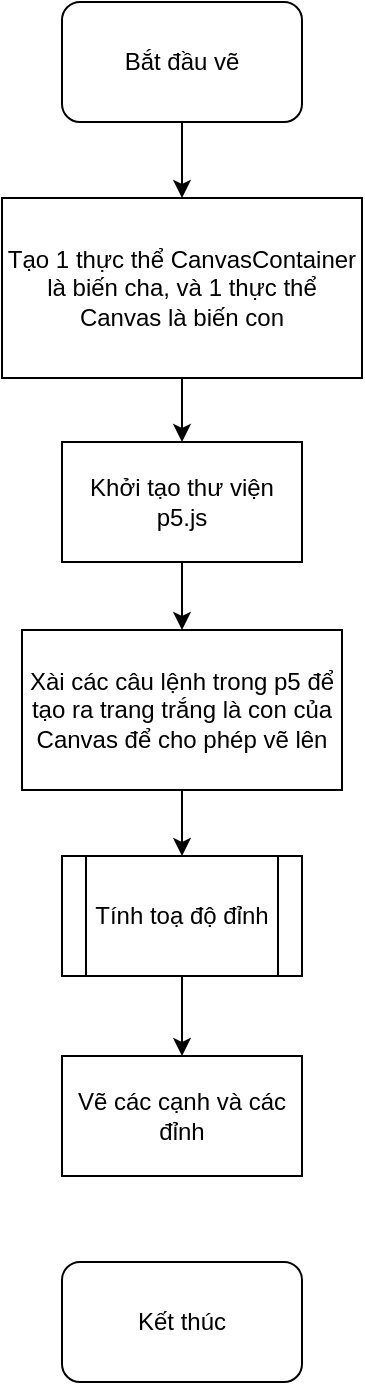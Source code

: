 <mxfile version="24.7.17">
  <diagram name="Page-1" id="yyaRhcON31kIHrcWDbR-">
    <mxGraphModel dx="1434" dy="844" grid="1" gridSize="10" guides="1" tooltips="1" connect="1" arrows="1" fold="1" page="1" pageScale="1" pageWidth="850" pageHeight="1100" math="0" shadow="0">
      <root>
        <mxCell id="0" />
        <mxCell id="1" parent="0" />
        <mxCell id="x27Txz3bOXTSNgH1oQVg-8" style="edgeStyle=orthogonalEdgeStyle;rounded=0;orthogonalLoop=1;jettySize=auto;html=1;exitX=0.5;exitY=1;exitDx=0;exitDy=0;entryX=0.5;entryY=0;entryDx=0;entryDy=0;" edge="1" parent="1" source="x27Txz3bOXTSNgH1oQVg-1" target="x27Txz3bOXTSNgH1oQVg-2">
          <mxGeometry relative="1" as="geometry" />
        </mxCell>
        <mxCell id="x27Txz3bOXTSNgH1oQVg-1" value="Bắt đầu vẽ" style="rounded=1;whiteSpace=wrap;html=1;" vertex="1" parent="1">
          <mxGeometry x="365" y="30" width="120" height="60" as="geometry" />
        </mxCell>
        <mxCell id="x27Txz3bOXTSNgH1oQVg-9" style="edgeStyle=orthogonalEdgeStyle;rounded=0;orthogonalLoop=1;jettySize=auto;html=1;exitX=0.5;exitY=1;exitDx=0;exitDy=0;entryX=0.5;entryY=0;entryDx=0;entryDy=0;" edge="1" parent="1" source="x27Txz3bOXTSNgH1oQVg-2" target="x27Txz3bOXTSNgH1oQVg-4">
          <mxGeometry relative="1" as="geometry" />
        </mxCell>
        <mxCell id="x27Txz3bOXTSNgH1oQVg-2" value="Tạo 1 thực thể CanvasContainer là biến cha, và 1 thực thể Canvas là biến con" style="rounded=0;whiteSpace=wrap;html=1;" vertex="1" parent="1">
          <mxGeometry x="335" y="128" width="180" height="90" as="geometry" />
        </mxCell>
        <mxCell id="x27Txz3bOXTSNgH1oQVg-10" style="edgeStyle=orthogonalEdgeStyle;rounded=0;orthogonalLoop=1;jettySize=auto;html=1;exitX=0.5;exitY=1;exitDx=0;exitDy=0;entryX=0.5;entryY=0;entryDx=0;entryDy=0;" edge="1" parent="1" source="x27Txz3bOXTSNgH1oQVg-4" target="x27Txz3bOXTSNgH1oQVg-6">
          <mxGeometry relative="1" as="geometry" />
        </mxCell>
        <mxCell id="x27Txz3bOXTSNgH1oQVg-4" value="Khởi tạo thư viện p5.js" style="rounded=0;whiteSpace=wrap;html=1;" vertex="1" parent="1">
          <mxGeometry x="365" y="250" width="120" height="60" as="geometry" />
        </mxCell>
        <mxCell id="x27Txz3bOXTSNgH1oQVg-17" style="edgeStyle=orthogonalEdgeStyle;rounded=0;orthogonalLoop=1;jettySize=auto;html=1;exitX=0.5;exitY=1;exitDx=0;exitDy=0;entryX=0.5;entryY=0;entryDx=0;entryDy=0;" edge="1" parent="1" source="x27Txz3bOXTSNgH1oQVg-5" target="x27Txz3bOXTSNgH1oQVg-7">
          <mxGeometry relative="1" as="geometry" />
        </mxCell>
        <mxCell id="x27Txz3bOXTSNgH1oQVg-5" value="Tính toạ độ đỉnh" style="shape=process;whiteSpace=wrap;html=1;backgroundOutline=1;" vertex="1" parent="1">
          <mxGeometry x="365" y="457" width="120" height="60" as="geometry" />
        </mxCell>
        <mxCell id="x27Txz3bOXTSNgH1oQVg-16" style="edgeStyle=orthogonalEdgeStyle;rounded=0;orthogonalLoop=1;jettySize=auto;html=1;exitX=0.5;exitY=1;exitDx=0;exitDy=0;entryX=0.5;entryY=0;entryDx=0;entryDy=0;" edge="1" parent="1" source="x27Txz3bOXTSNgH1oQVg-6" target="x27Txz3bOXTSNgH1oQVg-5">
          <mxGeometry relative="1" as="geometry">
            <mxPoint x="425" y="464" as="targetPoint" />
          </mxGeometry>
        </mxCell>
        <mxCell id="x27Txz3bOXTSNgH1oQVg-6" value="Xài các câu lệnh trong p5 để tạo ra trang trắng là con của Canvas để cho phép vẽ lên" style="rounded=0;whiteSpace=wrap;html=1;" vertex="1" parent="1">
          <mxGeometry x="345" y="344" width="160" height="80" as="geometry" />
        </mxCell>
        <mxCell id="x27Txz3bOXTSNgH1oQVg-7" value="Vẽ các cạnh và các đỉnh" style="rounded=0;whiteSpace=wrap;html=1;" vertex="1" parent="1">
          <mxGeometry x="365" y="557" width="120" height="60" as="geometry" />
        </mxCell>
        <mxCell id="x27Txz3bOXTSNgH1oQVg-18" value="Kết thúc" style="rounded=1;whiteSpace=wrap;html=1;" vertex="1" parent="1">
          <mxGeometry x="365" y="660" width="120" height="60" as="geometry" />
        </mxCell>
      </root>
    </mxGraphModel>
  </diagram>
</mxfile>
